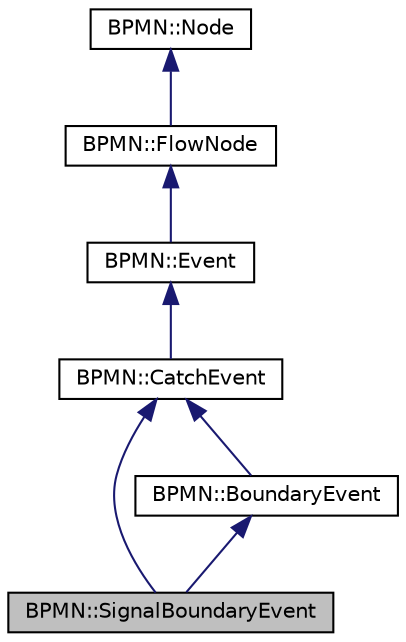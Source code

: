 digraph "BPMN::SignalBoundaryEvent"
{
 // LATEX_PDF_SIZE
  edge [fontname="Helvetica",fontsize="10",labelfontname="Helvetica",labelfontsize="10"];
  node [fontname="Helvetica",fontsize="10",shape=record];
  Node1 [label="BPMN::SignalBoundaryEvent",height=0.2,width=0.4,color="black", fillcolor="grey75", style="filled", fontcolor="black",tooltip=" "];
  Node2 -> Node1 [dir="back",color="midnightblue",fontsize="10",style="solid",fontname="Helvetica"];
  Node2 [label="BPMN::BoundaryEvent",height=0.2,width=0.4,color="black", fillcolor="white", style="filled",URL="$classBPMN_1_1BoundaryEvent.html",tooltip="Represents a boundary event attached to an activity in a BPMN process."];
  Node3 -> Node2 [dir="back",color="midnightblue",fontsize="10",style="solid",fontname="Helvetica"];
  Node3 [label="BPMN::CatchEvent",height=0.2,width=0.4,color="black", fillcolor="white", style="filled",URL="$classBPMN_1_1CatchEvent.html",tooltip=" "];
  Node4 -> Node3 [dir="back",color="midnightblue",fontsize="10",style="solid",fontname="Helvetica"];
  Node4 [label="BPMN::Event",height=0.2,width=0.4,color="black", fillcolor="white", style="filled",URL="$classBPMN_1_1Event.html",tooltip=" "];
  Node5 -> Node4 [dir="back",color="midnightblue",fontsize="10",style="solid",fontname="Helvetica"];
  Node5 [label="BPMN::FlowNode",height=0.2,width=0.4,color="black", fillcolor="white", style="filled",URL="$classBPMN_1_1FlowNode.html",tooltip=" "];
  Node6 -> Node5 [dir="back",color="midnightblue",fontsize="10",style="solid",fontname="Helvetica"];
  Node6 [label="BPMN::Node",height=0.2,width=0.4,color="black", fillcolor="white", style="filled",URL="$classBPMN_1_1Node.html",tooltip="Represents a node in a BPMN process."];
  Node3 -> Node1 [dir="back",color="midnightblue",fontsize="10",style="solid",fontname="Helvetica"];
}
